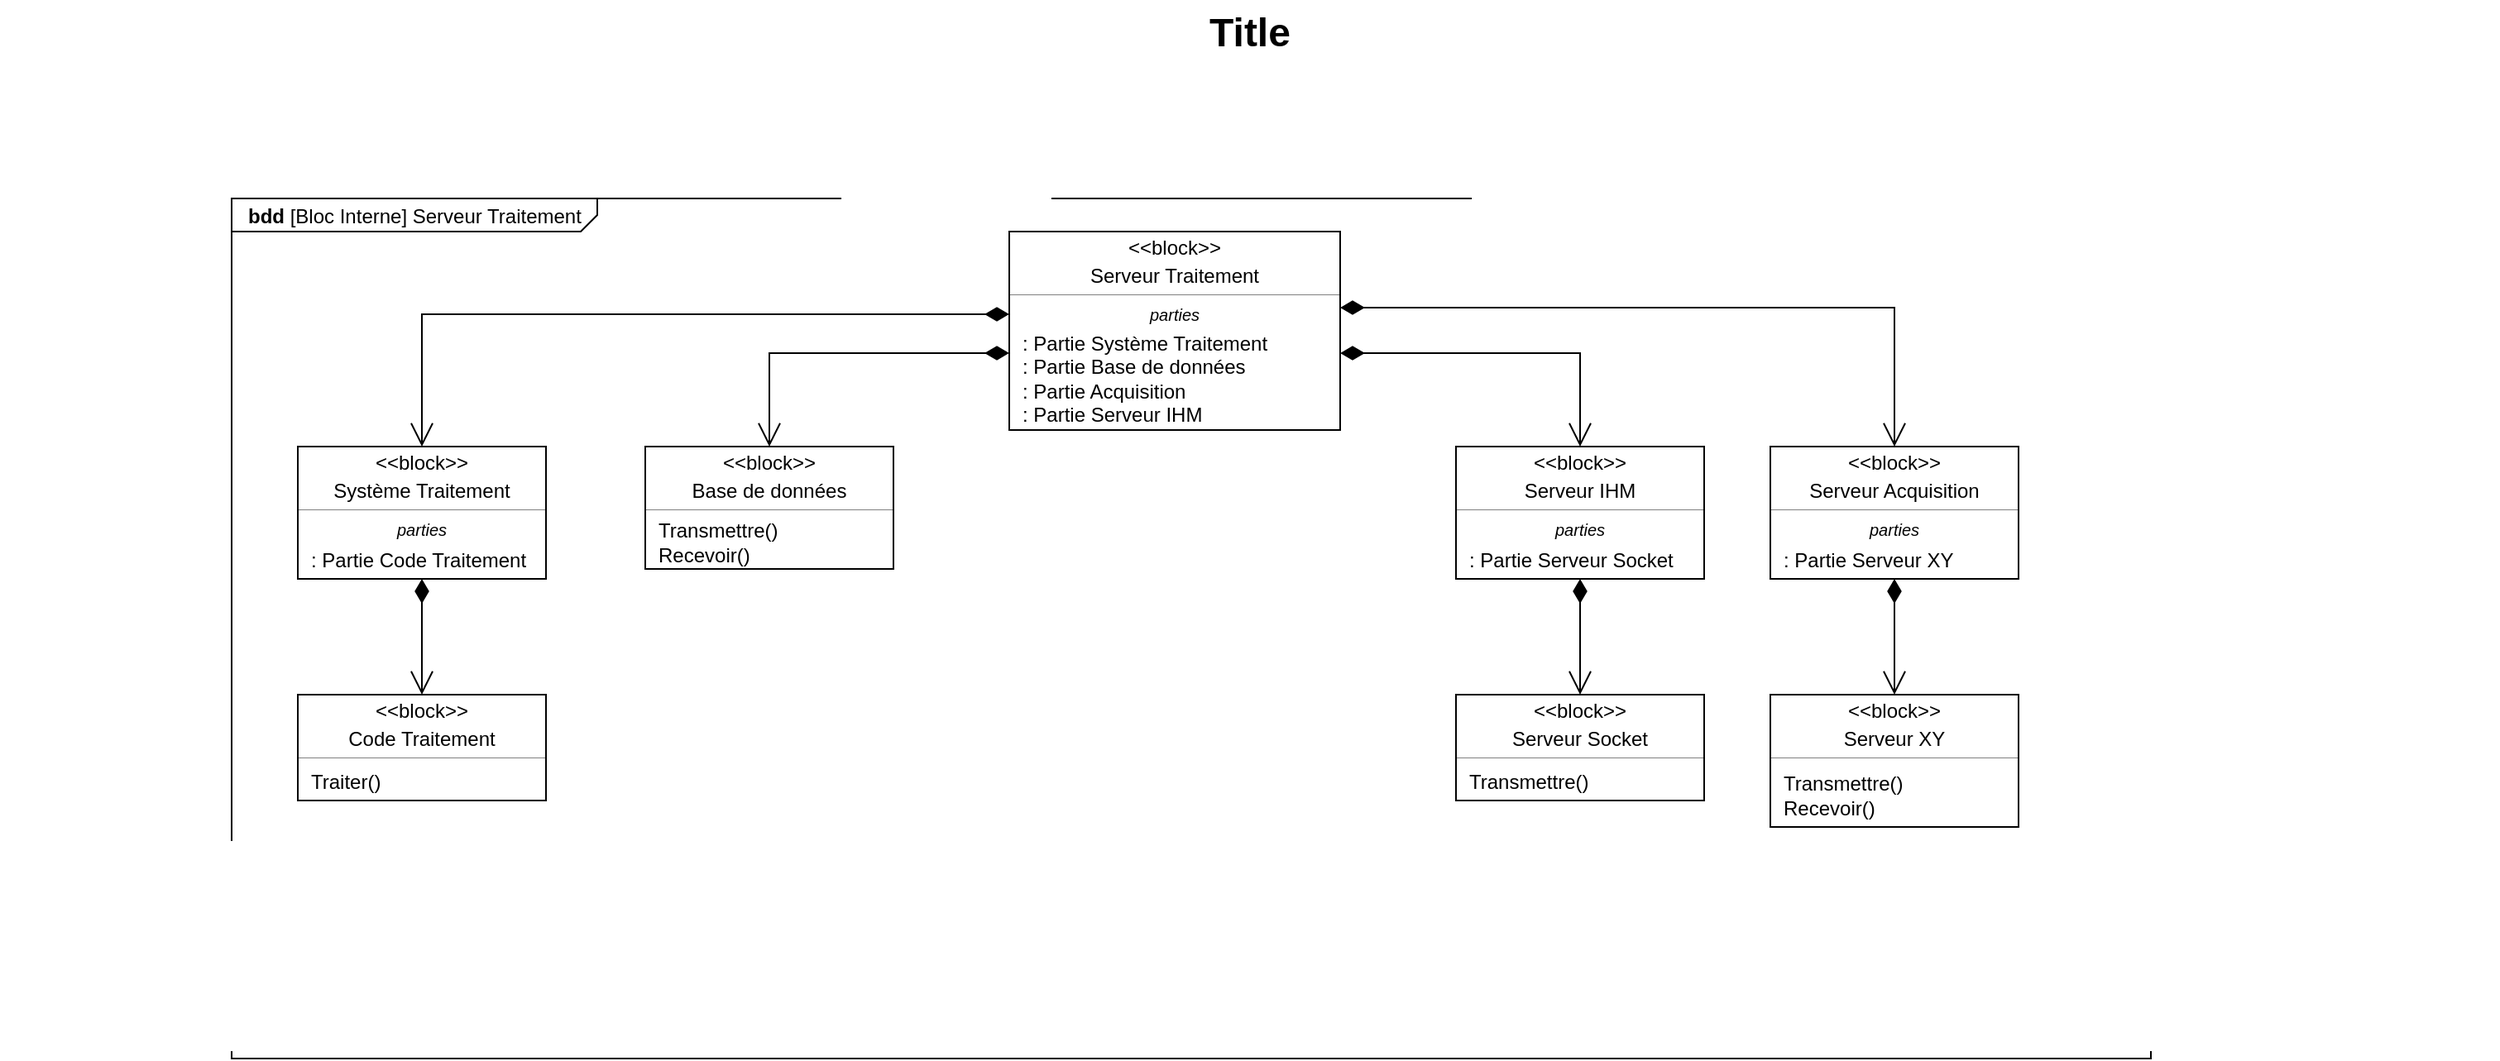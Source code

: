 <mxfile version="26.0.10">
  <diagram name="Page-1" id="929967ad-93f9-6ef4-fab6-5d389245f69c">
    <mxGraphModel dx="1388" dy="651" grid="1" gridSize="10" guides="1" tooltips="1" connect="1" arrows="1" fold="1" page="1" pageScale="1.5" pageWidth="1169" pageHeight="826" background="none" math="0" shadow="0">
      <root>
        <mxCell id="0" style=";html=1;" />
        <mxCell id="1" style=";html=1;" parent="0" />
        <mxCell id="1672d66443f91eb5-23" value="Title" style="text;strokeColor=none;fillColor=none;html=1;fontSize=24;fontStyle=1;verticalAlign=middle;align=center;" parent="1" vertex="1">
          <mxGeometry x="120" y="40" width="1510" height="40" as="geometry" />
        </mxCell>
        <mxCell id="tFnamUfkK9zu6t_N8N9w-10" value="&lt;p style=&quot;margin:0px;margin-top:4px;margin-left:10px;text-align:left;&quot;&gt;&lt;b&gt;bdd&lt;/b&gt;   [Bloc Interne] Serveur Traitement&lt;/p&gt;" style="html=1;shape=mxgraph.sysml.package;labelX=221.17;align=left;spacingLeft=10;overflow=fill;recursiveResize=0;" vertex="1" parent="1">
          <mxGeometry x="260" y="160" width="1160" height="520" as="geometry" />
        </mxCell>
        <mxCell id="tFnamUfkK9zu6t_N8N9w-16" value="" style="fontStyle=1;align=center;verticalAlign=middle;childLayout=stackLayout;horizontal=1;horizontalStack=0;resizeParent=1;resizeParentMax=0;resizeLast=0;marginBottom=0;" vertex="1" parent="1">
          <mxGeometry x="730" y="180" width="200" height="120" as="geometry" />
        </mxCell>
        <mxCell id="tFnamUfkK9zu6t_N8N9w-17" value="&amp;lt;&amp;lt;block&amp;gt;&amp;gt;" style="html=1;align=center;spacing=0;verticalAlign=middle;strokeColor=none;fillColor=none;whiteSpace=wrap;" vertex="1" parent="tFnamUfkK9zu6t_N8N9w-16">
          <mxGeometry width="200" height="20" as="geometry" />
        </mxCell>
        <mxCell id="tFnamUfkK9zu6t_N8N9w-18" value="Serveur Traitement" style="html=1;align=center;spacing=0;verticalAlign=middle;strokeColor=none;fillColor=none;whiteSpace=wrap;" vertex="1" parent="tFnamUfkK9zu6t_N8N9w-16">
          <mxGeometry y="20" width="200" height="14" as="geometry" />
        </mxCell>
        <mxCell id="tFnamUfkK9zu6t_N8N9w-26" value="" style="line;strokeWidth=0.25;fillColor=none;align=left;verticalAlign=middle;spacingTop=-1;spacingLeft=3;spacingRight=3;rotatable=0;labelPosition=right;points=[];portConstraint=eastwest;" vertex="1" parent="tFnamUfkK9zu6t_N8N9w-16">
          <mxGeometry y="34" width="200" height="8" as="geometry" />
        </mxCell>
        <mxCell id="tFnamUfkK9zu6t_N8N9w-27" value="parties" style="html=1;align=center;spacing=0;verticalAlign=middle;strokeColor=none;fillColor=none;whiteSpace=wrap;fontStyle=2;fontSize=10;" vertex="1" parent="tFnamUfkK9zu6t_N8N9w-16">
          <mxGeometry y="42" width="200" height="16" as="geometry" />
        </mxCell>
        <mxCell id="tFnamUfkK9zu6t_N8N9w-28" value=": Partie Système Traitement&lt;div&gt;: Partie Base de données&lt;/div&gt;&lt;div&gt;: Partie Acquisition&lt;/div&gt;&lt;div&gt;: Partie Serveur IHM&lt;/div&gt;" style="html=1;align=left;spacing=0;spacingLeft=8;verticalAlign=middle;strokeColor=none;fillColor=none;whiteSpace=wrap;" vertex="1" parent="tFnamUfkK9zu6t_N8N9w-16">
          <mxGeometry y="58" width="200" height="62" as="geometry" />
        </mxCell>
        <mxCell id="tFnamUfkK9zu6t_N8N9w-40" value="" style="fontStyle=1;align=center;verticalAlign=middle;childLayout=stackLayout;horizontal=1;horizontalStack=0;resizeParent=1;resizeParentMax=0;resizeLast=0;marginBottom=0;" vertex="1" parent="1">
          <mxGeometry x="300" y="310" width="150" height="80" as="geometry" />
        </mxCell>
        <mxCell id="tFnamUfkK9zu6t_N8N9w-41" value="&amp;lt;&amp;lt;block&amp;gt;&amp;gt;" style="html=1;align=center;spacing=0;verticalAlign=middle;strokeColor=none;fillColor=none;whiteSpace=wrap;" vertex="1" parent="tFnamUfkK9zu6t_N8N9w-40">
          <mxGeometry width="150" height="20" as="geometry" />
        </mxCell>
        <mxCell id="tFnamUfkK9zu6t_N8N9w-42" value="Système Traitement" style="html=1;align=center;spacing=0;verticalAlign=middle;strokeColor=none;fillColor=none;whiteSpace=wrap;" vertex="1" parent="tFnamUfkK9zu6t_N8N9w-40">
          <mxGeometry y="20" width="150" height="14" as="geometry" />
        </mxCell>
        <mxCell id="tFnamUfkK9zu6t_N8N9w-43" value="" style="line;strokeWidth=0.25;fillColor=none;align=left;verticalAlign=middle;spacingTop=-1;spacingLeft=3;spacingRight=3;rotatable=0;labelPosition=right;points=[];portConstraint=eastwest;" vertex="1" parent="tFnamUfkK9zu6t_N8N9w-40">
          <mxGeometry y="34" width="150" height="8" as="geometry" />
        </mxCell>
        <mxCell id="tFnamUfkK9zu6t_N8N9w-44" value="parties" style="html=1;align=center;spacing=0;verticalAlign=middle;strokeColor=none;fillColor=none;whiteSpace=wrap;fontStyle=2;fontSize=10;" vertex="1" parent="tFnamUfkK9zu6t_N8N9w-40">
          <mxGeometry y="42" width="150" height="16" as="geometry" />
        </mxCell>
        <mxCell id="tFnamUfkK9zu6t_N8N9w-45" value=": Partie Code Traitement" style="html=1;align=left;spacing=0;spacingLeft=8;verticalAlign=middle;strokeColor=none;fillColor=none;whiteSpace=wrap;" vertex="1" parent="tFnamUfkK9zu6t_N8N9w-40">
          <mxGeometry y="58" width="150" height="22" as="geometry" />
        </mxCell>
        <mxCell id="tFnamUfkK9zu6t_N8N9w-48" value="" style="fontStyle=1;align=center;verticalAlign=middle;childLayout=stackLayout;horizontal=1;horizontalStack=0;resizeParent=1;resizeParentMax=0;resizeLast=0;marginBottom=0;" vertex="1" parent="1">
          <mxGeometry x="510" y="310" width="150" height="74" as="geometry" />
        </mxCell>
        <mxCell id="tFnamUfkK9zu6t_N8N9w-49" value="&amp;lt;&amp;lt;block&amp;gt;&amp;gt;" style="html=1;align=center;spacing=0;verticalAlign=middle;strokeColor=none;fillColor=none;whiteSpace=wrap;" vertex="1" parent="tFnamUfkK9zu6t_N8N9w-48">
          <mxGeometry width="150" height="20" as="geometry" />
        </mxCell>
        <mxCell id="tFnamUfkK9zu6t_N8N9w-50" value="Base de données" style="html=1;align=center;spacing=0;verticalAlign=middle;strokeColor=none;fillColor=none;whiteSpace=wrap;" vertex="1" parent="tFnamUfkK9zu6t_N8N9w-48">
          <mxGeometry y="20" width="150" height="14" as="geometry" />
        </mxCell>
        <mxCell id="tFnamUfkK9zu6t_N8N9w-51" value="" style="line;strokeWidth=0.25;fillColor=none;align=left;verticalAlign=middle;spacingTop=-1;spacingLeft=3;spacingRight=3;rotatable=0;labelPosition=right;points=[];portConstraint=eastwest;" vertex="1" parent="tFnamUfkK9zu6t_N8N9w-48">
          <mxGeometry y="34" width="150" height="8" as="geometry" />
        </mxCell>
        <mxCell id="tFnamUfkK9zu6t_N8N9w-55" value="&lt;div&gt;Transmettre()&lt;br&gt;Recevoir()&lt;br&gt;&lt;/div&gt;" style="html=1;align=left;spacing=0;spacingLeft=8;verticalAlign=middle;strokeColor=none;fillColor=none;whiteSpace=wrap;" vertex="1" parent="tFnamUfkK9zu6t_N8N9w-48">
          <mxGeometry y="42" width="150" height="32" as="geometry" />
        </mxCell>
        <mxCell id="tFnamUfkK9zu6t_N8N9w-56" value="" style="fontStyle=1;align=center;verticalAlign=middle;childLayout=stackLayout;horizontal=1;horizontalStack=0;resizeParent=1;resizeParentMax=0;resizeLast=0;marginBottom=0;" vertex="1" parent="1">
          <mxGeometry x="1190" y="310" width="150" height="80" as="geometry" />
        </mxCell>
        <mxCell id="tFnamUfkK9zu6t_N8N9w-57" value="&amp;lt;&amp;lt;block&amp;gt;&amp;gt;" style="html=1;align=center;spacing=0;verticalAlign=middle;strokeColor=none;fillColor=none;whiteSpace=wrap;" vertex="1" parent="tFnamUfkK9zu6t_N8N9w-56">
          <mxGeometry width="150" height="20" as="geometry" />
        </mxCell>
        <mxCell id="tFnamUfkK9zu6t_N8N9w-58" value="Serveur Acquisition" style="html=1;align=center;spacing=0;verticalAlign=middle;strokeColor=none;fillColor=none;whiteSpace=wrap;" vertex="1" parent="tFnamUfkK9zu6t_N8N9w-56">
          <mxGeometry y="20" width="150" height="14" as="geometry" />
        </mxCell>
        <mxCell id="tFnamUfkK9zu6t_N8N9w-59" value="" style="line;strokeWidth=0.25;fillColor=none;align=left;verticalAlign=middle;spacingTop=-1;spacingLeft=3;spacingRight=3;rotatable=0;labelPosition=right;points=[];portConstraint=eastwest;" vertex="1" parent="tFnamUfkK9zu6t_N8N9w-56">
          <mxGeometry y="34" width="150" height="8" as="geometry" />
        </mxCell>
        <mxCell id="tFnamUfkK9zu6t_N8N9w-60" value="parties" style="html=1;align=center;spacing=0;verticalAlign=middle;strokeColor=none;fillColor=none;whiteSpace=wrap;fontStyle=2;fontSize=10;" vertex="1" parent="tFnamUfkK9zu6t_N8N9w-56">
          <mxGeometry y="42" width="150" height="16" as="geometry" />
        </mxCell>
        <mxCell id="tFnamUfkK9zu6t_N8N9w-61" value="&lt;div&gt;: Partie Serveur XY&lt;/div&gt;" style="html=1;align=left;spacing=0;spacingLeft=8;verticalAlign=middle;strokeColor=none;fillColor=none;whiteSpace=wrap;" vertex="1" parent="tFnamUfkK9zu6t_N8N9w-56">
          <mxGeometry y="58" width="150" height="22" as="geometry" />
        </mxCell>
        <mxCell id="tFnamUfkK9zu6t_N8N9w-85" value="" style="fontStyle=1;align=center;verticalAlign=middle;childLayout=stackLayout;horizontal=1;horizontalStack=0;resizeParent=1;resizeParentMax=0;resizeLast=0;marginBottom=0;" vertex="1" parent="1">
          <mxGeometry x="1000" y="310" width="150" height="80" as="geometry" />
        </mxCell>
        <mxCell id="tFnamUfkK9zu6t_N8N9w-86" value="&amp;lt;&amp;lt;block&amp;gt;&amp;gt;" style="html=1;align=center;spacing=0;verticalAlign=middle;strokeColor=none;fillColor=none;whiteSpace=wrap;" vertex="1" parent="tFnamUfkK9zu6t_N8N9w-85">
          <mxGeometry width="150" height="20" as="geometry" />
        </mxCell>
        <mxCell id="tFnamUfkK9zu6t_N8N9w-87" value="Serveur IHM" style="html=1;align=center;spacing=0;verticalAlign=middle;strokeColor=none;fillColor=none;whiteSpace=wrap;" vertex="1" parent="tFnamUfkK9zu6t_N8N9w-85">
          <mxGeometry y="20" width="150" height="14" as="geometry" />
        </mxCell>
        <mxCell id="tFnamUfkK9zu6t_N8N9w-88" value="" style="line;strokeWidth=0.25;fillColor=none;align=left;verticalAlign=middle;spacingTop=-1;spacingLeft=3;spacingRight=3;rotatable=0;labelPosition=right;points=[];portConstraint=eastwest;" vertex="1" parent="tFnamUfkK9zu6t_N8N9w-85">
          <mxGeometry y="34" width="150" height="8" as="geometry" />
        </mxCell>
        <mxCell id="tFnamUfkK9zu6t_N8N9w-89" value="parties" style="html=1;align=center;spacing=0;verticalAlign=middle;strokeColor=none;fillColor=none;whiteSpace=wrap;fontStyle=2;fontSize=10;" vertex="1" parent="tFnamUfkK9zu6t_N8N9w-85">
          <mxGeometry y="42" width="150" height="16" as="geometry" />
        </mxCell>
        <mxCell id="tFnamUfkK9zu6t_N8N9w-90" value="&lt;div&gt;: Partie Serveur Socket&lt;/div&gt;" style="html=1;align=left;spacing=0;spacingLeft=8;verticalAlign=middle;strokeColor=none;fillColor=none;whiteSpace=wrap;" vertex="1" parent="tFnamUfkK9zu6t_N8N9w-85">
          <mxGeometry y="58" width="150" height="22" as="geometry" />
        </mxCell>
        <mxCell id="tFnamUfkK9zu6t_N8N9w-93" value="" style="fontStyle=1;align=center;verticalAlign=middle;childLayout=stackLayout;horizontal=1;horizontalStack=0;resizeParent=1;resizeParentMax=0;resizeLast=0;marginBottom=0;" vertex="1" parent="1">
          <mxGeometry x="1000" y="460" width="150" height="64" as="geometry" />
        </mxCell>
        <mxCell id="tFnamUfkK9zu6t_N8N9w-94" value="&amp;lt;&amp;lt;block&amp;gt;&amp;gt;" style="html=1;align=center;spacing=0;verticalAlign=middle;strokeColor=none;fillColor=none;whiteSpace=wrap;" vertex="1" parent="tFnamUfkK9zu6t_N8N9w-93">
          <mxGeometry width="150" height="20" as="geometry" />
        </mxCell>
        <mxCell id="tFnamUfkK9zu6t_N8N9w-95" value="Serveur Socket" style="html=1;align=center;spacing=0;verticalAlign=middle;strokeColor=none;fillColor=none;whiteSpace=wrap;" vertex="1" parent="tFnamUfkK9zu6t_N8N9w-93">
          <mxGeometry y="20" width="150" height="14" as="geometry" />
        </mxCell>
        <mxCell id="tFnamUfkK9zu6t_N8N9w-99" value="" style="line;strokeWidth=0.25;fillColor=none;align=left;verticalAlign=middle;spacingTop=-1;spacingLeft=3;spacingRight=3;rotatable=0;labelPosition=right;points=[];portConstraint=eastwest;" vertex="1" parent="tFnamUfkK9zu6t_N8N9w-93">
          <mxGeometry y="34" width="150" height="8" as="geometry" />
        </mxCell>
        <mxCell id="tFnamUfkK9zu6t_N8N9w-100" value="&lt;div&gt;Transmettre()&lt;/div&gt;" style="html=1;align=left;spacing=0;spacingLeft=8;verticalAlign=middle;strokeColor=none;fillColor=none;whiteSpace=wrap;" vertex="1" parent="tFnamUfkK9zu6t_N8N9w-93">
          <mxGeometry y="42" width="150" height="22" as="geometry" />
        </mxCell>
        <mxCell id="tFnamUfkK9zu6t_N8N9w-101" value="" style="fontStyle=1;align=center;verticalAlign=middle;childLayout=stackLayout;horizontal=1;horizontalStack=0;resizeParent=1;resizeParentMax=0;resizeLast=0;marginBottom=0;" vertex="1" parent="1">
          <mxGeometry x="1190" y="460" width="150" height="80" as="geometry" />
        </mxCell>
        <mxCell id="tFnamUfkK9zu6t_N8N9w-102" value="&amp;lt;&amp;lt;block&amp;gt;&amp;gt;" style="html=1;align=center;spacing=0;verticalAlign=middle;strokeColor=none;fillColor=none;whiteSpace=wrap;" vertex="1" parent="tFnamUfkK9zu6t_N8N9w-101">
          <mxGeometry width="150" height="20" as="geometry" />
        </mxCell>
        <mxCell id="tFnamUfkK9zu6t_N8N9w-103" value="Serveur XY" style="html=1;align=center;spacing=0;verticalAlign=middle;strokeColor=none;fillColor=none;whiteSpace=wrap;" vertex="1" parent="tFnamUfkK9zu6t_N8N9w-101">
          <mxGeometry y="20" width="150" height="14" as="geometry" />
        </mxCell>
        <mxCell id="tFnamUfkK9zu6t_N8N9w-107" value="" style="line;strokeWidth=0.25;fillColor=none;align=left;verticalAlign=middle;spacingTop=-1;spacingLeft=3;spacingRight=3;rotatable=0;labelPosition=right;points=[];portConstraint=eastwest;" vertex="1" parent="tFnamUfkK9zu6t_N8N9w-101">
          <mxGeometry y="34" width="150" height="8" as="geometry" />
        </mxCell>
        <mxCell id="tFnamUfkK9zu6t_N8N9w-108" value="Transmettre()&lt;br&gt;Recevoir()" style="html=1;align=left;spacing=0;spacingLeft=8;verticalAlign=middle;strokeColor=none;fillColor=none;whiteSpace=wrap;" vertex="1" parent="tFnamUfkK9zu6t_N8N9w-101">
          <mxGeometry y="42" width="150" height="38" as="geometry" />
        </mxCell>
        <mxCell id="tFnamUfkK9zu6t_N8N9w-109" value="" style="fontStyle=1;align=center;verticalAlign=middle;childLayout=stackLayout;horizontal=1;horizontalStack=0;resizeParent=1;resizeParentMax=0;resizeLast=0;marginBottom=0;" vertex="1" parent="1">
          <mxGeometry x="300" y="460" width="150" height="64" as="geometry" />
        </mxCell>
        <mxCell id="tFnamUfkK9zu6t_N8N9w-110" value="&amp;lt;&amp;lt;block&amp;gt;&amp;gt;" style="html=1;align=center;spacing=0;verticalAlign=middle;strokeColor=none;fillColor=none;whiteSpace=wrap;" vertex="1" parent="tFnamUfkK9zu6t_N8N9w-109">
          <mxGeometry width="150" height="20" as="geometry" />
        </mxCell>
        <mxCell id="tFnamUfkK9zu6t_N8N9w-111" value="Code Traitement" style="html=1;align=center;spacing=0;verticalAlign=middle;strokeColor=none;fillColor=none;whiteSpace=wrap;" vertex="1" parent="tFnamUfkK9zu6t_N8N9w-109">
          <mxGeometry y="20" width="150" height="14" as="geometry" />
        </mxCell>
        <mxCell id="tFnamUfkK9zu6t_N8N9w-112" value="" style="line;strokeWidth=0.25;fillColor=none;align=left;verticalAlign=middle;spacingTop=-1;spacingLeft=3;spacingRight=3;rotatable=0;labelPosition=right;points=[];portConstraint=eastwest;" vertex="1" parent="tFnamUfkK9zu6t_N8N9w-109">
          <mxGeometry y="34" width="150" height="8" as="geometry" />
        </mxCell>
        <mxCell id="tFnamUfkK9zu6t_N8N9w-113" value="&lt;div&gt;Traiter()&lt;/div&gt;" style="html=1;align=left;spacing=0;spacingLeft=8;verticalAlign=middle;strokeColor=none;fillColor=none;whiteSpace=wrap;" vertex="1" parent="tFnamUfkK9zu6t_N8N9w-109">
          <mxGeometry y="42" width="150" height="22" as="geometry" />
        </mxCell>
        <mxCell id="tFnamUfkK9zu6t_N8N9w-117" value="" style="verticalAlign=bottom;html=1;endArrow=open;endSize=12;edgeStyle=orthogonalEdgeStyle;startFill=1;startSize=12;startArrow=diamondThin;rounded=0;exitX=1;exitY=0.25;exitDx=0;exitDy=0;entryX=0.5;entryY=0;entryDx=0;entryDy=0;" edge="1" parent="1" source="tFnamUfkK9zu6t_N8N9w-28" target="tFnamUfkK9zu6t_N8N9w-86">
          <mxGeometry relative="1" as="geometry">
            <mxPoint x="730" y="430" as="sourcePoint" />
            <mxPoint x="980" y="430" as="targetPoint" />
          </mxGeometry>
        </mxCell>
        <mxCell id="tFnamUfkK9zu6t_N8N9w-121" value="" style="verticalAlign=bottom;html=1;endArrow=open;endSize=12;edgeStyle=orthogonalEdgeStyle;startFill=1;startSize=12;startArrow=diamondThin;rounded=0;exitX=1;exitY=0.25;exitDx=0;exitDy=0;" edge="1" parent="1" source="tFnamUfkK9zu6t_N8N9w-27" target="tFnamUfkK9zu6t_N8N9w-57">
          <mxGeometry relative="1" as="geometry">
            <mxPoint x="950" y="230" as="sourcePoint" />
            <mxPoint x="1200" y="230" as="targetPoint" />
          </mxGeometry>
        </mxCell>
        <mxCell id="tFnamUfkK9zu6t_N8N9w-130" value="" style="verticalAlign=bottom;html=1;endArrow=open;endSize=12;edgeStyle=orthogonalEdgeStyle;startFill=1;startSize=12;startArrow=diamondThin;rounded=0;exitX=0;exitY=0.5;exitDx=0;exitDy=0;entryX=0.5;entryY=0;entryDx=0;entryDy=0;" edge="1" parent="1" source="tFnamUfkK9zu6t_N8N9w-27" target="tFnamUfkK9zu6t_N8N9w-41">
          <mxGeometry relative="1" as="geometry">
            <mxPoint x="620" y="420" as="sourcePoint" />
            <mxPoint x="955" y="496" as="targetPoint" />
          </mxGeometry>
        </mxCell>
        <mxCell id="tFnamUfkK9zu6t_N8N9w-132" value="" style="verticalAlign=bottom;html=1;endArrow=open;endSize=12;edgeStyle=orthogonalEdgeStyle;startFill=1;startSize=12;startArrow=diamondThin;rounded=0;exitX=0;exitY=0.25;exitDx=0;exitDy=0;entryX=0.5;entryY=0;entryDx=0;entryDy=0;" edge="1" parent="1" source="tFnamUfkK9zu6t_N8N9w-28" target="tFnamUfkK9zu6t_N8N9w-49">
          <mxGeometry relative="1" as="geometry">
            <mxPoint x="740" y="240" as="sourcePoint" />
            <mxPoint x="595" y="320" as="targetPoint" />
          </mxGeometry>
        </mxCell>
        <mxCell id="tFnamUfkK9zu6t_N8N9w-133" value="" style="verticalAlign=bottom;html=1;endArrow=open;endSize=12;edgeStyle=orthogonalEdgeStyle;startFill=1;startSize=12;startArrow=diamondThin;rounded=0;exitX=0.5;exitY=1;exitDx=0;exitDy=0;entryX=0.5;entryY=0;entryDx=0;entryDy=0;" edge="1" parent="1" source="tFnamUfkK9zu6t_N8N9w-45" target="tFnamUfkK9zu6t_N8N9w-110">
          <mxGeometry relative="1" as="geometry">
            <mxPoint x="740" y="263" as="sourcePoint" />
            <mxPoint x="595" y="320" as="targetPoint" />
          </mxGeometry>
        </mxCell>
        <mxCell id="tFnamUfkK9zu6t_N8N9w-134" value="" style="verticalAlign=bottom;html=1;endArrow=open;endSize=12;edgeStyle=orthogonalEdgeStyle;startFill=1;startSize=12;startArrow=diamondThin;rounded=0;exitX=0.5;exitY=1;exitDx=0;exitDy=0;" edge="1" parent="1" source="tFnamUfkK9zu6t_N8N9w-61" target="tFnamUfkK9zu6t_N8N9w-102">
          <mxGeometry relative="1" as="geometry">
            <mxPoint x="385" y="400" as="sourcePoint" />
            <mxPoint x="385" y="450" as="targetPoint" />
          </mxGeometry>
        </mxCell>
        <mxCell id="tFnamUfkK9zu6t_N8N9w-135" value="" style="verticalAlign=bottom;html=1;endArrow=open;endSize=12;edgeStyle=orthogonalEdgeStyle;startFill=1;startSize=12;startArrow=diamondThin;rounded=0;exitX=0.5;exitY=1;exitDx=0;exitDy=0;entryX=0.5;entryY=0;entryDx=0;entryDy=0;" edge="1" parent="1" source="tFnamUfkK9zu6t_N8N9w-90" target="tFnamUfkK9zu6t_N8N9w-94">
          <mxGeometry relative="1" as="geometry">
            <mxPoint x="1275" y="400" as="sourcePoint" />
            <mxPoint x="1275" y="470" as="targetPoint" />
          </mxGeometry>
        </mxCell>
      </root>
    </mxGraphModel>
  </diagram>
</mxfile>
